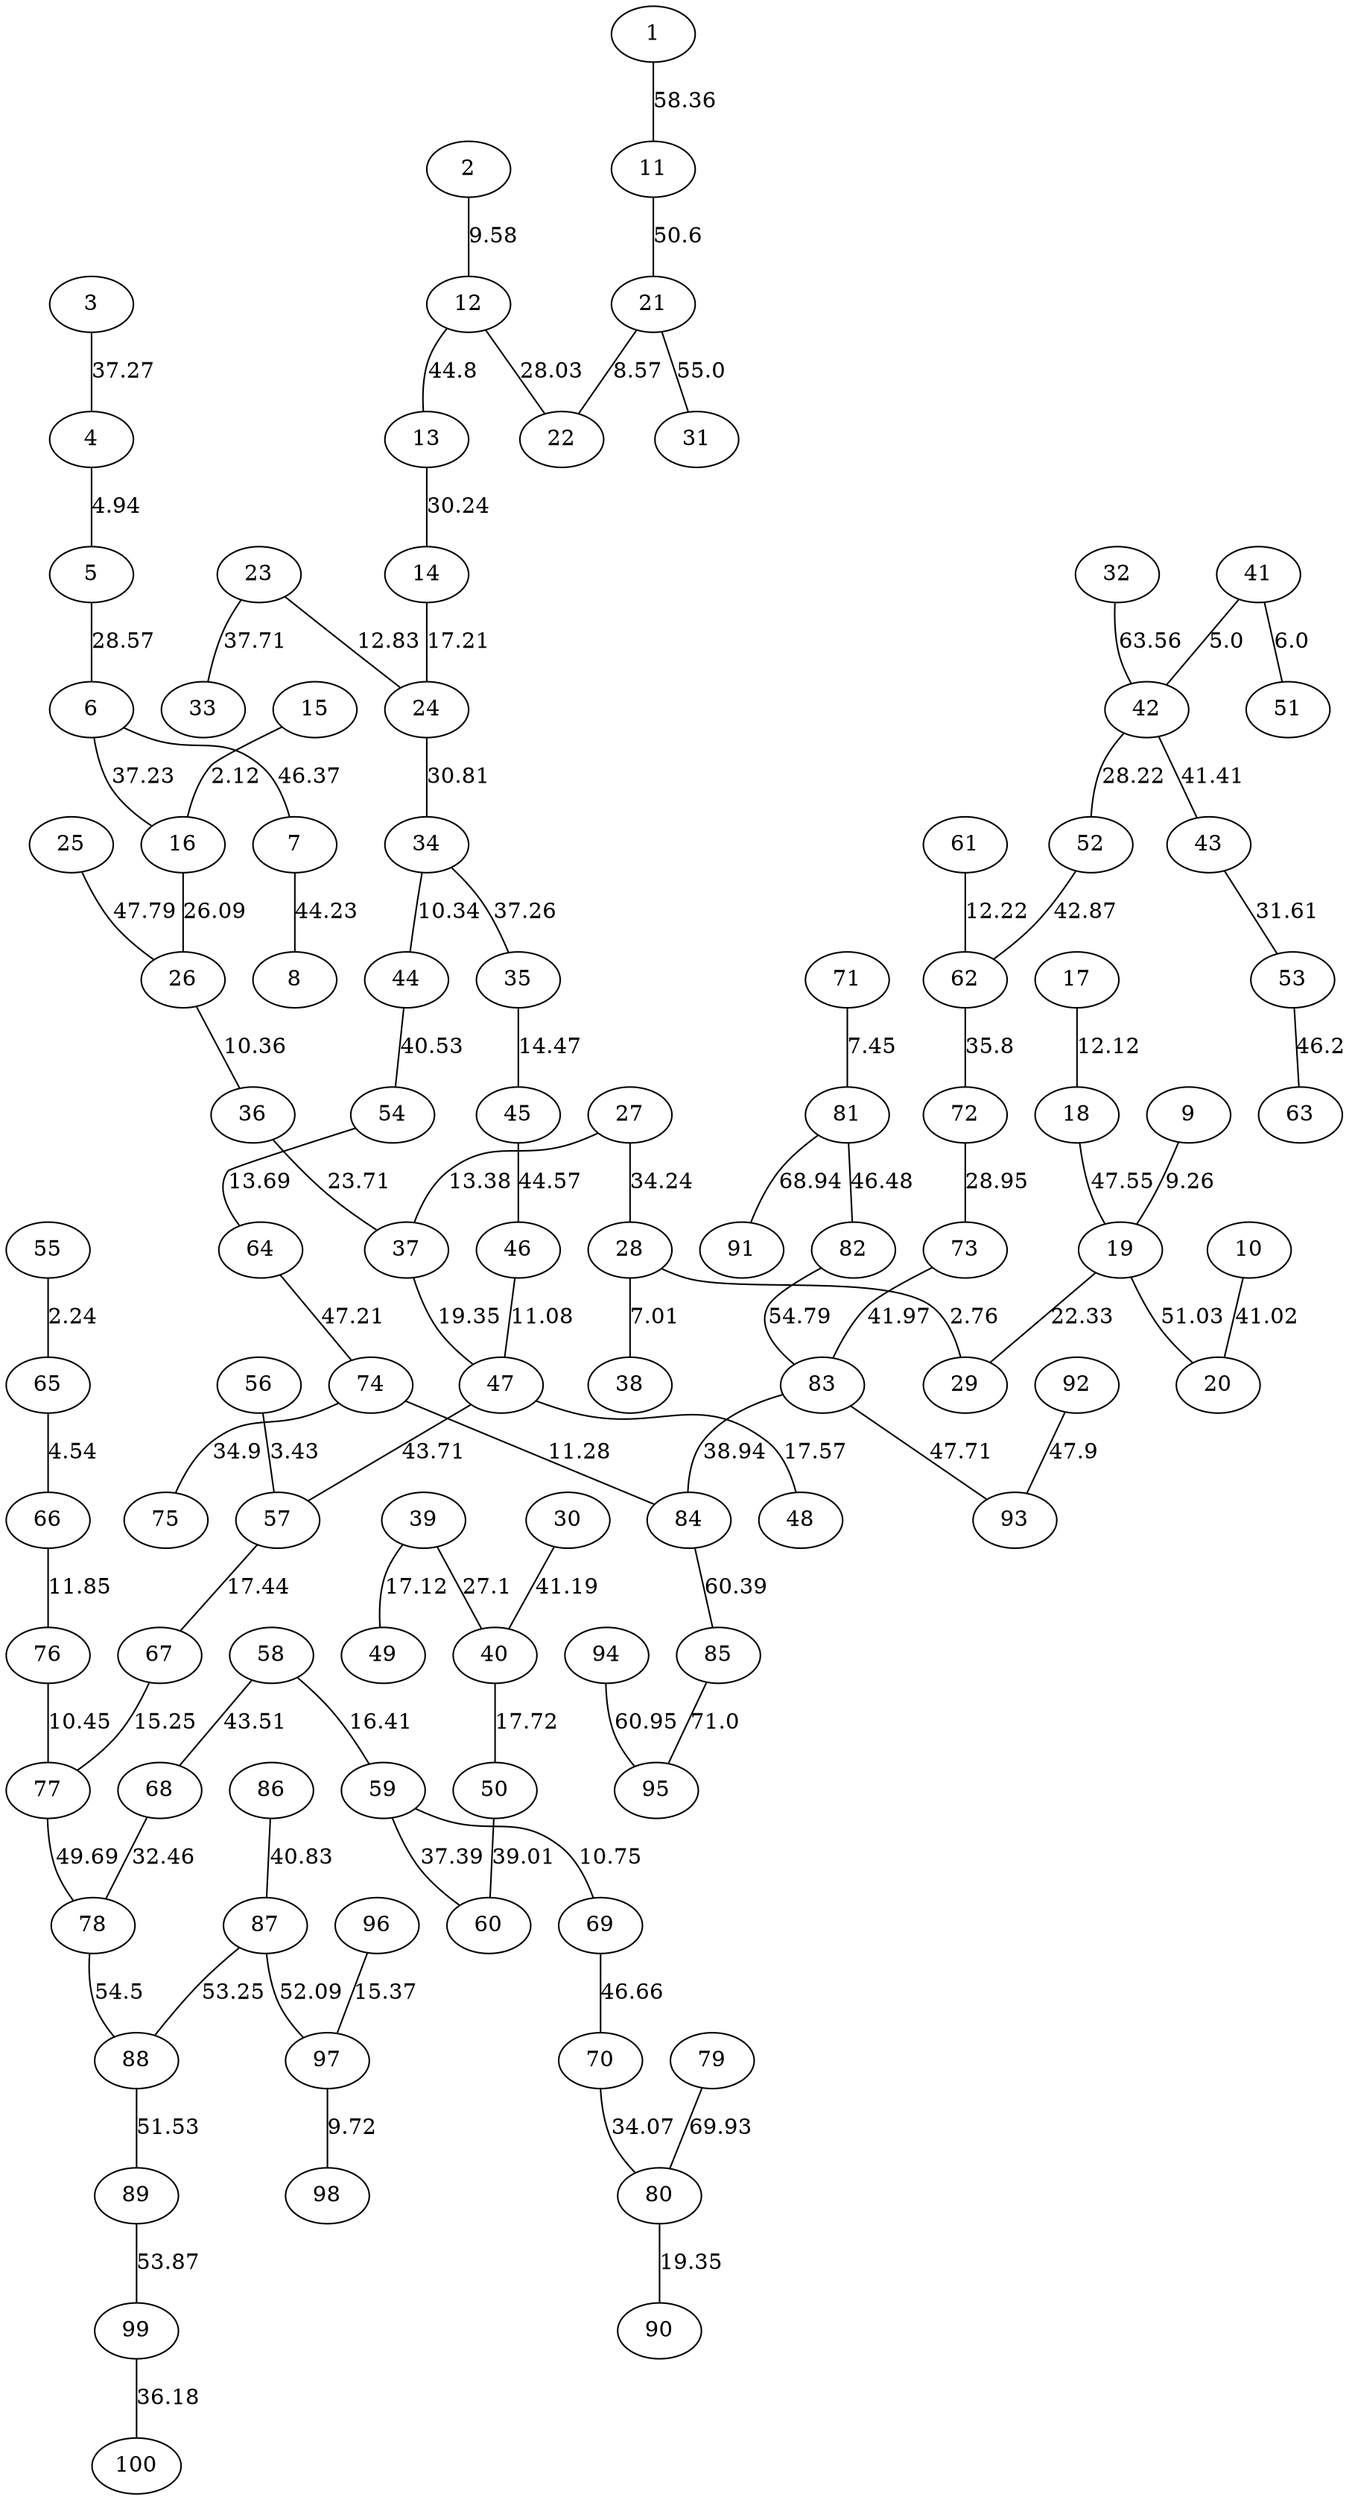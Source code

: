 graph x {
15 -- 16[label=2.12];
55 -- 65[label=2.24];
28 -- 29[label=2.76];
56 -- 57[label=3.43];
65 -- 66[label=4.54];
4 -- 5[label=4.94];
41 -- 42[label=5.0];
41 -- 51[label=6.0];
28 -- 38[label=7.01];
71 -- 81[label=7.45];
21 -- 22[label=8.57];
9 -- 19[label=9.26];
2 -- 12[label=9.58];
97 -- 98[label=9.72];
34 -- 44[label=10.34];
26 -- 36[label=10.36];
76 -- 77[label=10.45];
59 -- 69[label=10.75];
46 -- 47[label=11.08];
74 -- 84[label=11.28];
66 -- 76[label=11.85];
17 -- 18[label=12.12];
61 -- 62[label=12.22];
23 -- 24[label=12.83];
27 -- 37[label=13.38];
54 -- 64[label=13.69];
35 -- 45[label=14.47];
67 -- 77[label=15.25];
96 -- 97[label=15.37];
58 -- 59[label=16.41];
39 -- 49[label=17.12];
14 -- 24[label=17.21];
57 -- 67[label=17.44];
47 -- 48[label=17.57];
40 -- 50[label=17.72];
37 -- 47[label=19.35];
80 -- 90[label=19.35];
19 -- 29[label=22.33];
36 -- 37[label=23.71];
16 -- 26[label=26.09];
39 -- 40[label=27.1];
12 -- 22[label=28.03];
42 -- 52[label=28.22];
5 -- 6[label=28.57];
72 -- 73[label=28.95];
13 -- 14[label=30.24];
24 -- 34[label=30.81];
43 -- 53[label=31.61];
68 -- 78[label=32.46];
70 -- 80[label=34.07];
27 -- 28[label=34.24];
74 -- 75[label=34.9];
62 -- 72[label=35.8];
99 -- 100[label=36.18];
6 -- 16[label=37.23];
34 -- 35[label=37.26];
3 -- 4[label=37.27];
59 -- 60[label=37.39];
23 -- 33[label=37.71];
83 -- 84[label=38.94];
50 -- 60[label=39.01];
44 -- 54[label=40.53];
86 -- 87[label=40.83];
10 -- 20[label=41.02];
30 -- 40[label=41.19];
42 -- 43[label=41.41];
73 -- 83[label=41.97];
52 -- 62[label=42.87];
58 -- 68[label=43.51];
47 -- 57[label=43.71];
7 -- 8[label=44.23];
45 -- 46[label=44.57];
12 -- 13[label=44.8];
53 -- 63[label=46.2];
6 -- 7[label=46.37];
81 -- 82[label=46.48];
69 -- 70[label=46.66];
64 -- 74[label=47.21];
18 -- 19[label=47.55];
83 -- 93[label=47.71];
25 -- 26[label=47.79];
92 -- 93[label=47.9];
77 -- 78[label=49.69];
11 -- 21[label=50.6];
19 -- 20[label=51.03];
88 -- 89[label=51.53];
87 -- 97[label=52.09];
87 -- 88[label=53.25];
89 -- 99[label=53.87];
78 -- 88[label=54.5];
82 -- 83[label=54.79];
21 -- 31[label=55.0];
1 -- 11[label=58.36];
84 -- 85[label=60.39];
94 -- 95[label=60.95];
32 -- 42[label=63.56];
81 -- 91[label=68.94];
79 -- 80[label=69.93];
85 -- 95[label=71.0];
}